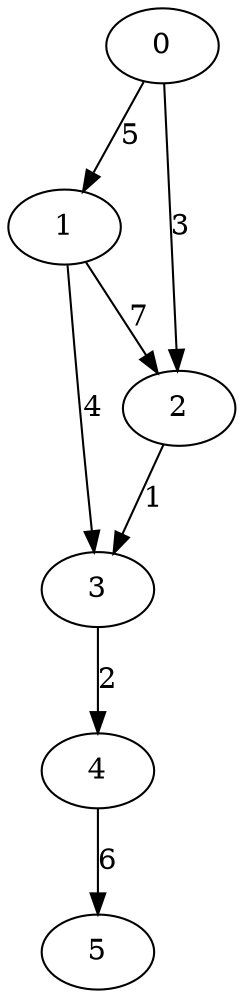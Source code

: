 digraph G {

0 -> 1 [label="5"];
0 -> 2 [label="3"];
1 -> 2 [label="7"];
1 -> 3 [label="4"];
2 -> 3 [label="1"];
3 -> 4 [label="2"];
4 -> 5 [label="6"];

}